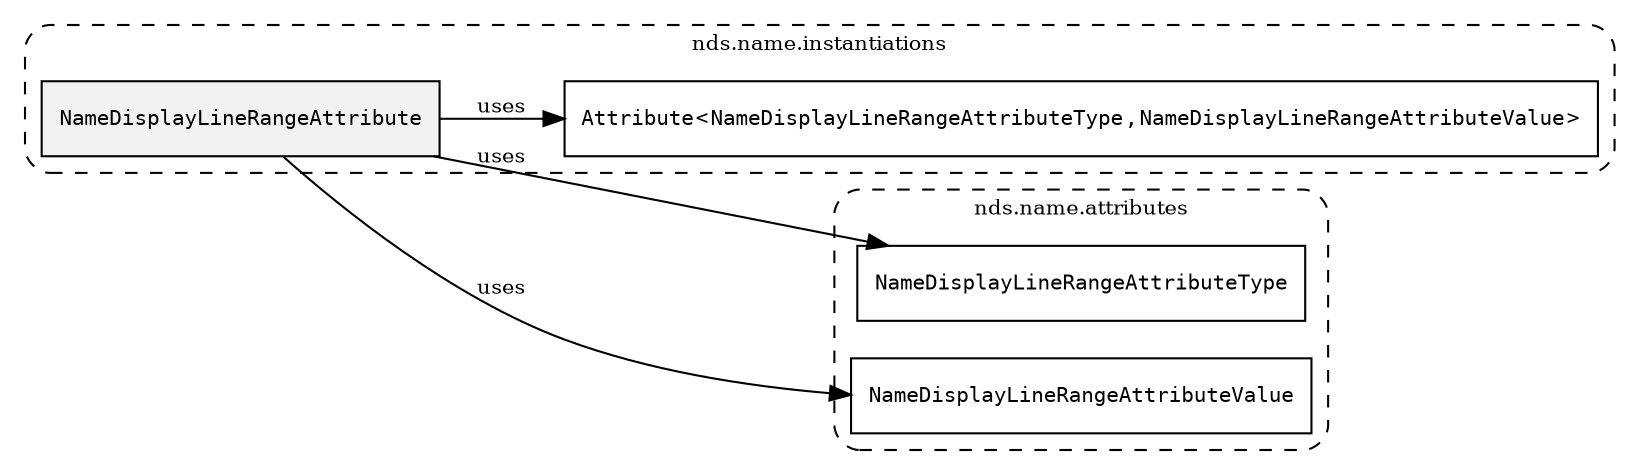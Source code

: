 /**
 * This dot file creates symbol collaboration diagram for NameDisplayLineRangeAttribute.
 */
digraph ZSERIO
{
    node [shape=box, fontsize=10];
    rankdir="LR";
    fontsize=10;
    tooltip="NameDisplayLineRangeAttribute collaboration diagram";

    subgraph "cluster_nds.name.instantiations"
    {
        style="dashed, rounded";
        label="nds.name.instantiations";
        tooltip="Package nds.name.instantiations";
        href="../../../content/packages/nds.name.instantiations.html#Package-nds-name-instantiations";
        target="_parent";

        "NameDisplayLineRangeAttribute" [style="filled", fillcolor="#0000000D", target="_parent", label=<<font face="monospace"><table align="center" border="0" cellspacing="0" cellpadding="0"><tr><td href="../../../content/packages/nds.name.instantiations.html#InstantiateType-NameDisplayLineRangeAttribute" title="InstantiateType defined in nds.name.instantiations">NameDisplayLineRangeAttribute</td></tr></table></font>>];
        "Attribute&lt;NameDisplayLineRangeAttributeType,NameDisplayLineRangeAttributeValue&gt;" [target="_parent", label=<<font face="monospace"><table align="center" border="0" cellspacing="0" cellpadding="0"><tr><td href="../../../content/packages/nds.core.attributemap.html#Structure-Attribute" title="Structure defined in nds.core.attributemap">Attribute</td><td>&lt;</td><td><table align="center" border="0" cellspacing="0" cellpadding="0"><tr><td href="../../../content/packages/nds.name.attributes.html#Enum-NameDisplayLineRangeAttributeType" title="Enum defined in nds.name.attributes">NameDisplayLineRangeAttributeType</td></tr></table></td><td>,</td><td><table align="center" border="0" cellspacing="0" cellpadding="0"><tr><td href="../../../content/packages/nds.name.attributes.html#Choice-NameDisplayLineRangeAttributeValue" title="Choice defined in nds.name.attributes">NameDisplayLineRangeAttributeValue</td></tr></table></td><td>&gt;</td></tr></table></font>>];
    }

    subgraph "cluster_nds.name.attributes"
    {
        style="dashed, rounded";
        label="nds.name.attributes";
        tooltip="Package nds.name.attributes";
        href="../../../content/packages/nds.name.attributes.html#Package-nds-name-attributes";
        target="_parent";

        "NameDisplayLineRangeAttributeType" [target="_parent", label=<<font face="monospace"><table align="center" border="0" cellspacing="0" cellpadding="0"><tr><td href="../../../content/packages/nds.name.attributes.html#Enum-NameDisplayLineRangeAttributeType" title="Enum defined in nds.name.attributes">NameDisplayLineRangeAttributeType</td></tr></table></font>>];
        "NameDisplayLineRangeAttributeValue" [target="_parent", label=<<font face="monospace"><table align="center" border="0" cellspacing="0" cellpadding="0"><tr><td href="../../../content/packages/nds.name.attributes.html#Choice-NameDisplayLineRangeAttributeValue" title="Choice defined in nds.name.attributes">NameDisplayLineRangeAttributeValue</td></tr></table></font>>];
    }

    "NameDisplayLineRangeAttribute" -> "Attribute&lt;NameDisplayLineRangeAttributeType,NameDisplayLineRangeAttributeValue&gt;" [label="uses", fontsize=10];
    "NameDisplayLineRangeAttribute" -> "NameDisplayLineRangeAttributeType" [label="uses", fontsize=10];
    "NameDisplayLineRangeAttribute" -> "NameDisplayLineRangeAttributeValue" [label="uses", fontsize=10];
}

